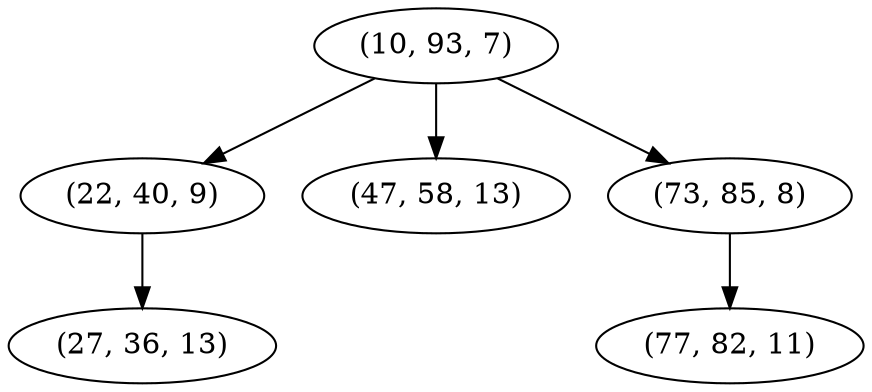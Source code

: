 digraph tree {
    "(10, 93, 7)";
    "(22, 40, 9)";
    "(27, 36, 13)";
    "(47, 58, 13)";
    "(73, 85, 8)";
    "(77, 82, 11)";
    "(10, 93, 7)" -> "(22, 40, 9)";
    "(10, 93, 7)" -> "(47, 58, 13)";
    "(10, 93, 7)" -> "(73, 85, 8)";
    "(22, 40, 9)" -> "(27, 36, 13)";
    "(73, 85, 8)" -> "(77, 82, 11)";
}

